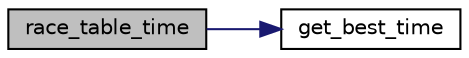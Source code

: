 digraph "race_table_time"
{
 // LATEX_PDF_SIZE
  edge [fontname="Helvetica",fontsize="10",labelfontname="Helvetica",labelfontsize="10"];
  node [fontname="Helvetica",fontsize="10",shape=record];
  rankdir="LR";
  Node1 [label="race_table_time",height=0.2,width=0.4,color="black", fillcolor="grey75", style="filled", fontcolor="black",tooltip="get time to race"];
  Node1 -> Node2 [color="midnightblue",fontsize="10",style="solid",fontname="Helvetica"];
  Node2 [label="get_best_time",height=0.2,width=0.4,color="black", fillcolor="white", style="filled",URL="$escale_8c.html#a16040ba743bfdf0d85e57eb683e94939",tooltip="getter for the best time of the stopover"];
}
